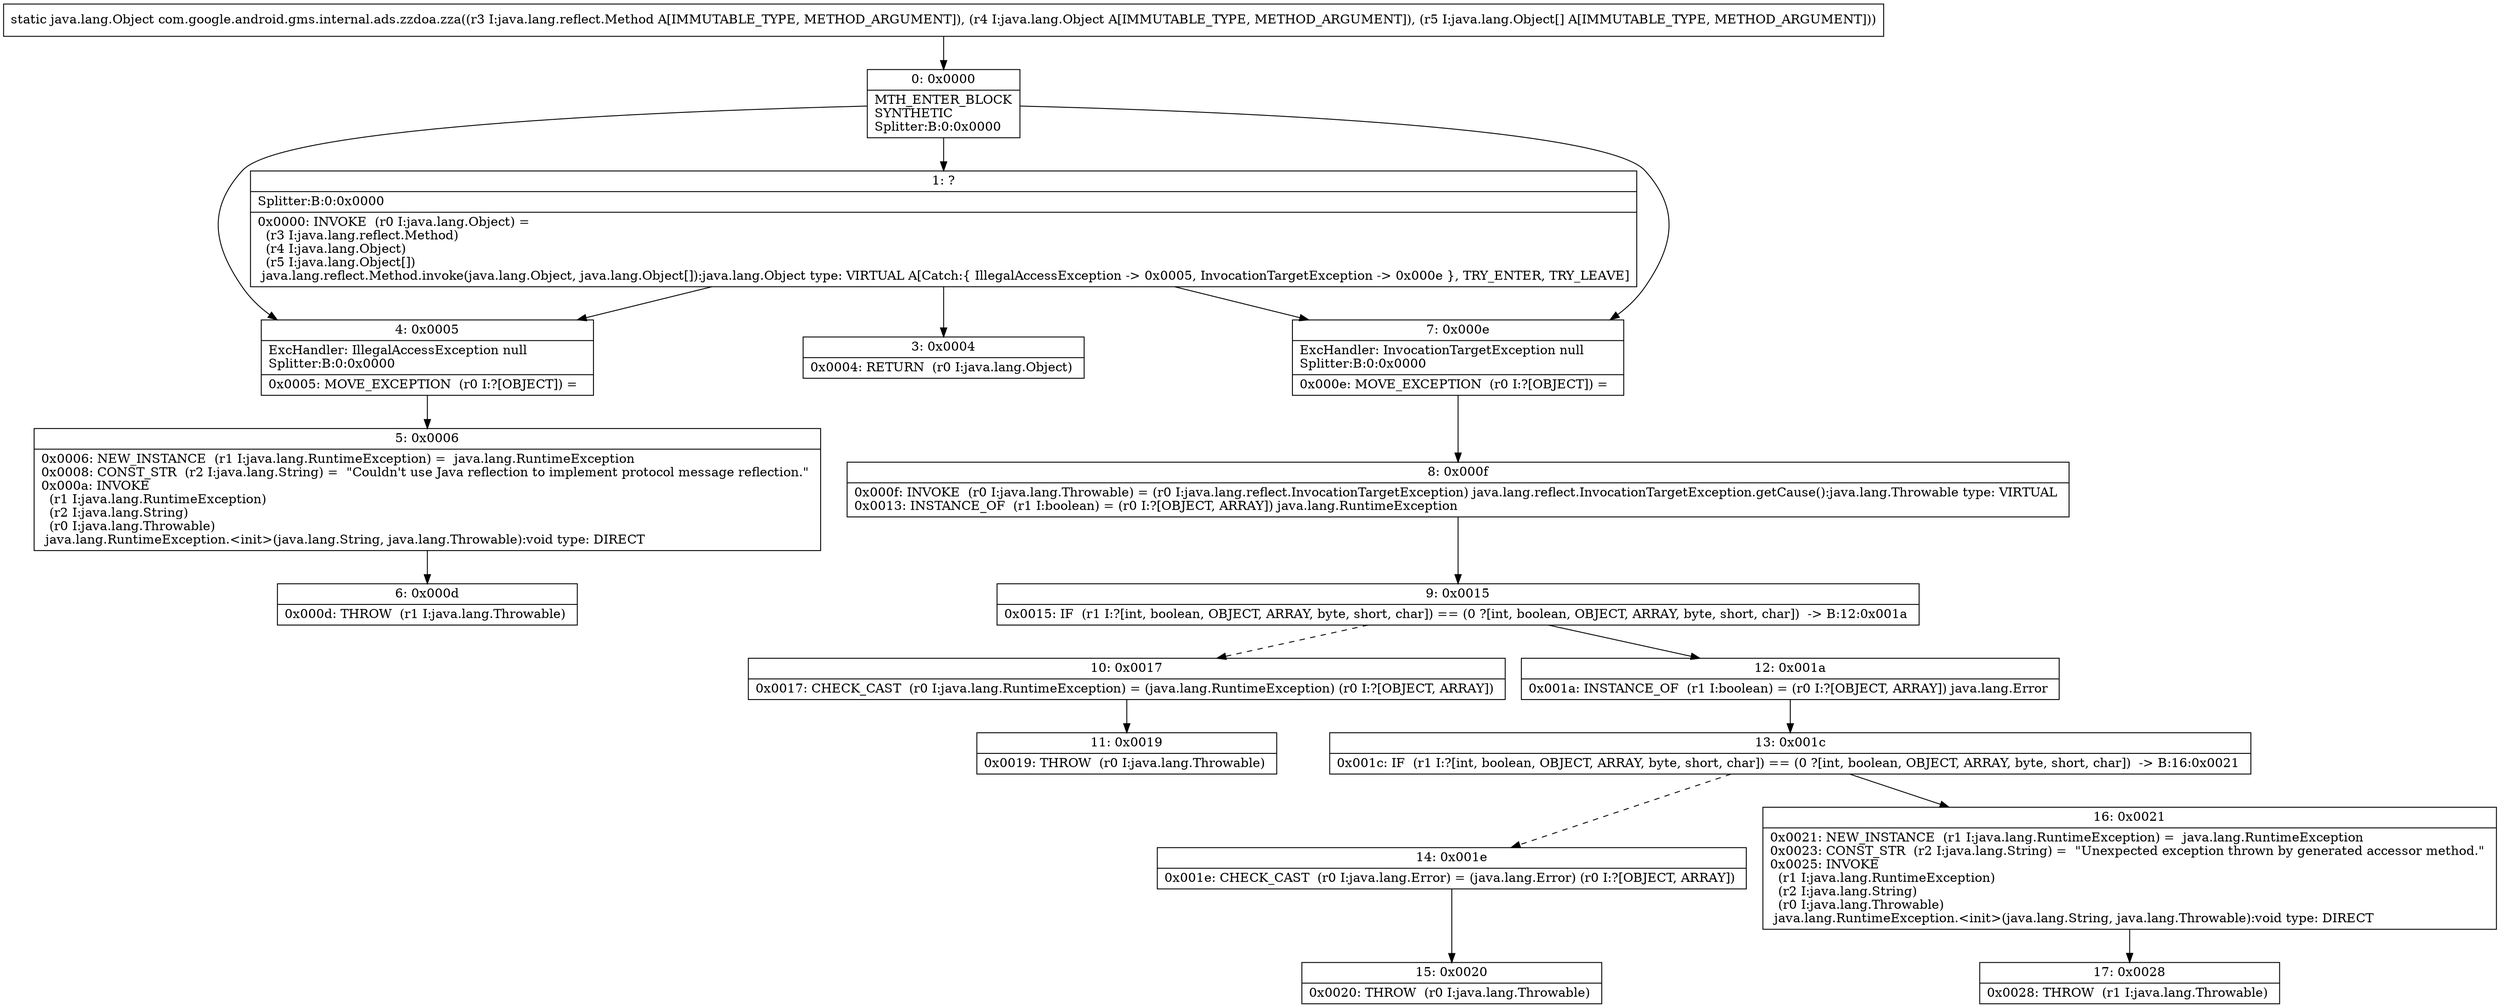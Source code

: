 digraph "CFG forcom.google.android.gms.internal.ads.zzdoa.zza(Ljava\/lang\/reflect\/Method;Ljava\/lang\/Object;[Ljava\/lang\/Object;)Ljava\/lang\/Object;" {
Node_0 [shape=record,label="{0\:\ 0x0000|MTH_ENTER_BLOCK\lSYNTHETIC\lSplitter:B:0:0x0000\l}"];
Node_1 [shape=record,label="{1\:\ ?|Splitter:B:0:0x0000\l|0x0000: INVOKE  (r0 I:java.lang.Object) = \l  (r3 I:java.lang.reflect.Method)\l  (r4 I:java.lang.Object)\l  (r5 I:java.lang.Object[])\l java.lang.reflect.Method.invoke(java.lang.Object, java.lang.Object[]):java.lang.Object type: VIRTUAL A[Catch:\{ IllegalAccessException \-\> 0x0005, InvocationTargetException \-\> 0x000e \}, TRY_ENTER, TRY_LEAVE]\l}"];
Node_3 [shape=record,label="{3\:\ 0x0004|0x0004: RETURN  (r0 I:java.lang.Object) \l}"];
Node_4 [shape=record,label="{4\:\ 0x0005|ExcHandler: IllegalAccessException null\lSplitter:B:0:0x0000\l|0x0005: MOVE_EXCEPTION  (r0 I:?[OBJECT]) =  \l}"];
Node_5 [shape=record,label="{5\:\ 0x0006|0x0006: NEW_INSTANCE  (r1 I:java.lang.RuntimeException) =  java.lang.RuntimeException \l0x0008: CONST_STR  (r2 I:java.lang.String) =  \"Couldn't use Java reflection to implement protocol message reflection.\" \l0x000a: INVOKE  \l  (r1 I:java.lang.RuntimeException)\l  (r2 I:java.lang.String)\l  (r0 I:java.lang.Throwable)\l java.lang.RuntimeException.\<init\>(java.lang.String, java.lang.Throwable):void type: DIRECT \l}"];
Node_6 [shape=record,label="{6\:\ 0x000d|0x000d: THROW  (r1 I:java.lang.Throwable) \l}"];
Node_7 [shape=record,label="{7\:\ 0x000e|ExcHandler: InvocationTargetException null\lSplitter:B:0:0x0000\l|0x000e: MOVE_EXCEPTION  (r0 I:?[OBJECT]) =  \l}"];
Node_8 [shape=record,label="{8\:\ 0x000f|0x000f: INVOKE  (r0 I:java.lang.Throwable) = (r0 I:java.lang.reflect.InvocationTargetException) java.lang.reflect.InvocationTargetException.getCause():java.lang.Throwable type: VIRTUAL \l0x0013: INSTANCE_OF  (r1 I:boolean) = (r0 I:?[OBJECT, ARRAY]) java.lang.RuntimeException \l}"];
Node_9 [shape=record,label="{9\:\ 0x0015|0x0015: IF  (r1 I:?[int, boolean, OBJECT, ARRAY, byte, short, char]) == (0 ?[int, boolean, OBJECT, ARRAY, byte, short, char])  \-\> B:12:0x001a \l}"];
Node_10 [shape=record,label="{10\:\ 0x0017|0x0017: CHECK_CAST  (r0 I:java.lang.RuntimeException) = (java.lang.RuntimeException) (r0 I:?[OBJECT, ARRAY]) \l}"];
Node_11 [shape=record,label="{11\:\ 0x0019|0x0019: THROW  (r0 I:java.lang.Throwable) \l}"];
Node_12 [shape=record,label="{12\:\ 0x001a|0x001a: INSTANCE_OF  (r1 I:boolean) = (r0 I:?[OBJECT, ARRAY]) java.lang.Error \l}"];
Node_13 [shape=record,label="{13\:\ 0x001c|0x001c: IF  (r1 I:?[int, boolean, OBJECT, ARRAY, byte, short, char]) == (0 ?[int, boolean, OBJECT, ARRAY, byte, short, char])  \-\> B:16:0x0021 \l}"];
Node_14 [shape=record,label="{14\:\ 0x001e|0x001e: CHECK_CAST  (r0 I:java.lang.Error) = (java.lang.Error) (r0 I:?[OBJECT, ARRAY]) \l}"];
Node_15 [shape=record,label="{15\:\ 0x0020|0x0020: THROW  (r0 I:java.lang.Throwable) \l}"];
Node_16 [shape=record,label="{16\:\ 0x0021|0x0021: NEW_INSTANCE  (r1 I:java.lang.RuntimeException) =  java.lang.RuntimeException \l0x0023: CONST_STR  (r2 I:java.lang.String) =  \"Unexpected exception thrown by generated accessor method.\" \l0x0025: INVOKE  \l  (r1 I:java.lang.RuntimeException)\l  (r2 I:java.lang.String)\l  (r0 I:java.lang.Throwable)\l java.lang.RuntimeException.\<init\>(java.lang.String, java.lang.Throwable):void type: DIRECT \l}"];
Node_17 [shape=record,label="{17\:\ 0x0028|0x0028: THROW  (r1 I:java.lang.Throwable) \l}"];
MethodNode[shape=record,label="{static java.lang.Object com.google.android.gms.internal.ads.zzdoa.zza((r3 I:java.lang.reflect.Method A[IMMUTABLE_TYPE, METHOD_ARGUMENT]), (r4 I:java.lang.Object A[IMMUTABLE_TYPE, METHOD_ARGUMENT]), (r5 I:java.lang.Object[] A[IMMUTABLE_TYPE, METHOD_ARGUMENT])) }"];
MethodNode -> Node_0;
Node_0 -> Node_1;
Node_0 -> Node_4;
Node_0 -> Node_7;
Node_1 -> Node_4;
Node_1 -> Node_7;
Node_1 -> Node_3;
Node_4 -> Node_5;
Node_5 -> Node_6;
Node_7 -> Node_8;
Node_8 -> Node_9;
Node_9 -> Node_10[style=dashed];
Node_9 -> Node_12;
Node_10 -> Node_11;
Node_12 -> Node_13;
Node_13 -> Node_14[style=dashed];
Node_13 -> Node_16;
Node_14 -> Node_15;
Node_16 -> Node_17;
}

